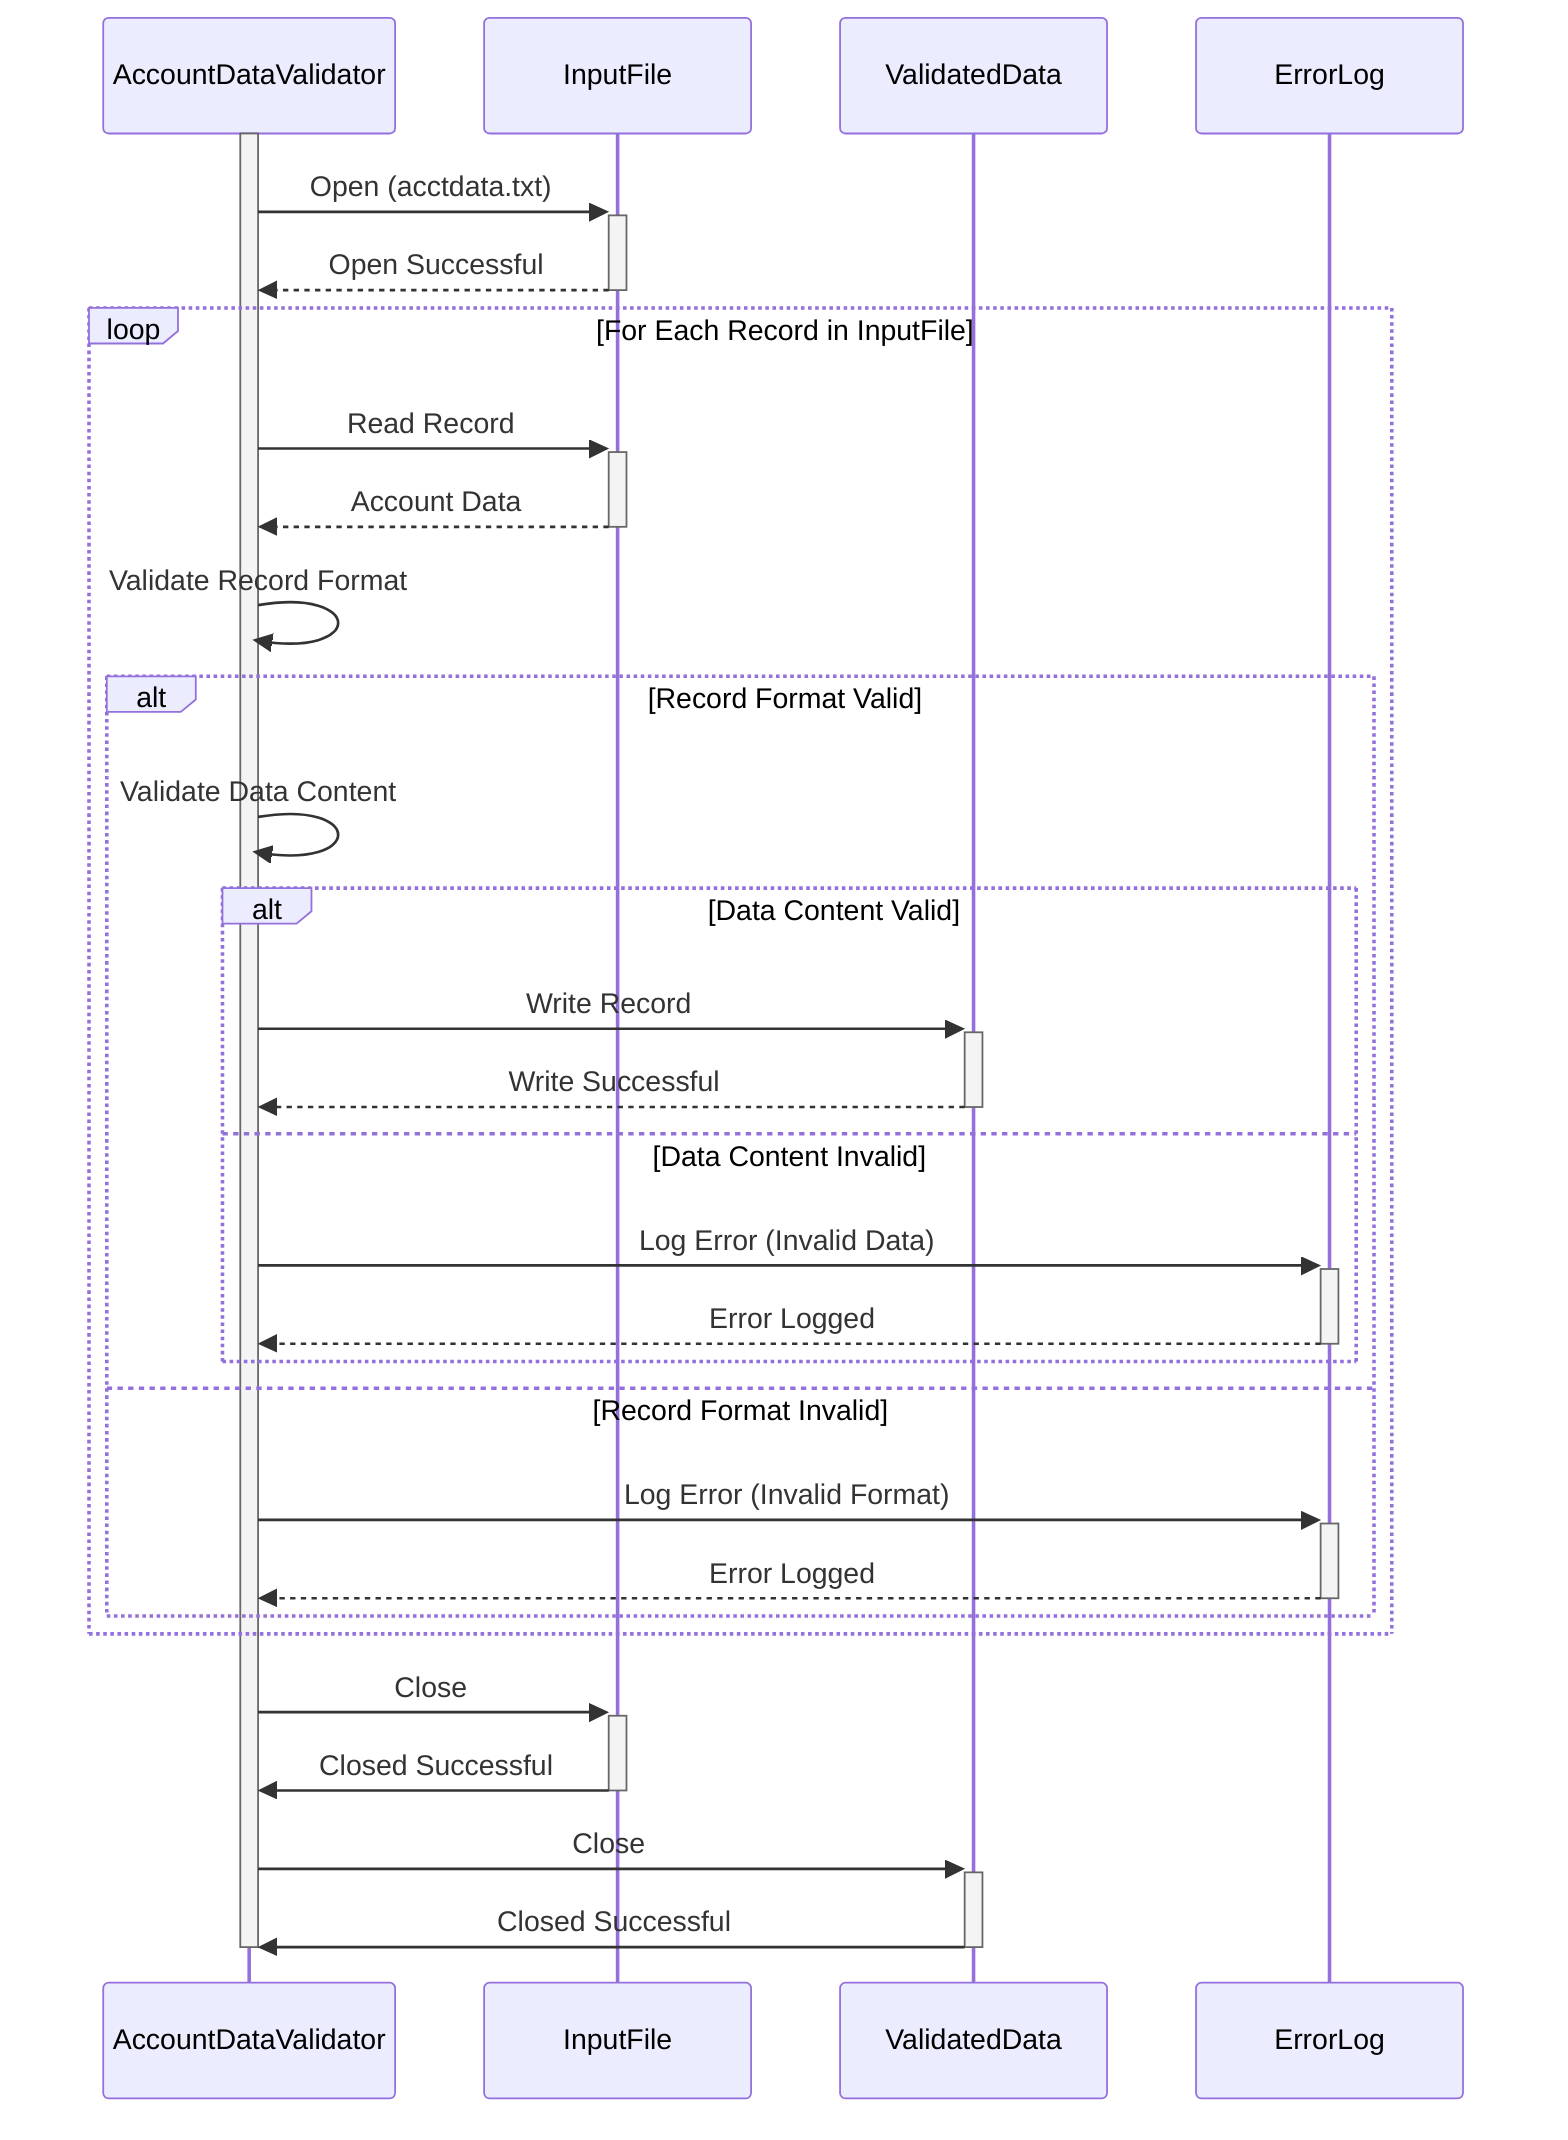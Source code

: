 sequenceDiagram
    %%Indicates the Participants involved in the process
    participant AccountDataValidator
    participant InputFile
    participant ValidatedData
    participant ErrorLog

    activate AccountDataValidator
    AccountDataValidator->>+InputFile: Open (acctdata.txt)
    InputFile-->>-AccountDataValidator: Open Successful

    loop For Each Record in InputFile
        AccountDataValidator->>+InputFile: Read Record
        InputFile-->>-AccountDataValidator: Account Data
        AccountDataValidator->>AccountDataValidator: Validate Record Format
        alt Record Format Valid
            AccountDataValidator->>AccountDataValidator: Validate Data Content
            alt Data Content Valid
                AccountDataValidator->>+ValidatedData: Write Record
                ValidatedData-->>-AccountDataValidator: Write Successful
            else Data Content Invalid
                AccountDataValidator->>+ErrorLog: Log Error (Invalid Data)
                ErrorLog-->>-AccountDataValidator: Error Logged
            end
        else Record Format Invalid
            AccountDataValidator->>+ErrorLog: Log Error (Invalid Format)
            ErrorLog-->>-AccountDataValidator: Error Logged
        end
    end
    
    AccountDataValidator->>+InputFile: Close
    InputFile->>-AccountDataValidator: Closed Successful
    AccountDataValidator->>+ValidatedData: Close
    ValidatedData->>-AccountDataValidator: Closed Successful
    deactivate AccountDataValidator